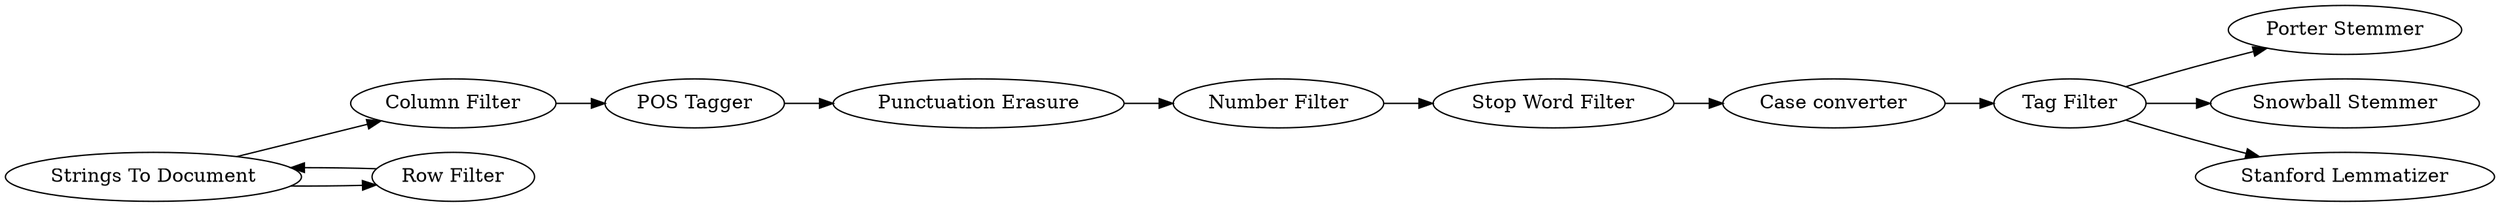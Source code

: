digraph {
	128 -> 134
	115 -> 116
	137 -> 131
	133 -> 128
	137 -> 135
	116 -> 139
	133 -> 126
	126 -> 133
	134 -> 115
	137 -> 130
	112 -> 137
	139 -> 112
	133 [label="Strings To Document"]
	126 [label="Row Filter"]
	112 [label="Case converter"]
	137 [label="Tag Filter"]
	115 [label="Punctuation Erasure"]
	139 [label="Stop Word Filter"]
	116 [label="Number Filter"]
	131 [label="Porter Stemmer"]
	130 [label="Stanford Lemmatizer"]
	135 [label="Snowball Stemmer"]
	134 [label="POS Tagger"]
	128 [label="Column Filter"]
	rankdir=LR
}
